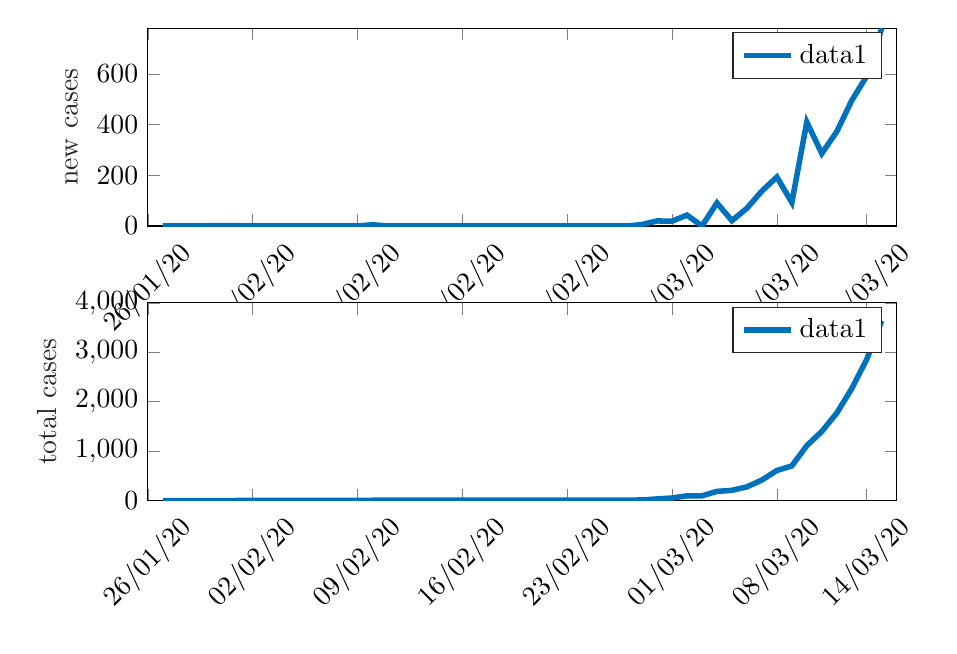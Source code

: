 % This file was created by matlab2tikz.
%
\definecolor{mycolor1}{rgb}{0.0,0.447,0.741}%
%
\begin{tikzpicture}

\begin{axis}[%
width=9.509cm,
height=2.512cm,
at={(0cm,3.488cm)},
scale only axis,
xmin=0,
xmax=50,
xtick={0,7,14,21,28,35,42,48},
xticklabels={{26/01/20},{02/02/20},{09/02/20},{16/02/20},{23/02/20},{01/03/20},{08/03/20},{14/03/20}},
xticklabel style={rotate=45},
ymin=0,
ymax=780,
ylabel style={font=\color{white!15!black}},
ylabel={new cases},
axis background/.style={fill=white},
legend style={legend cell align=left, align=left, draw=white!15!black}
]
\addplot [color=mycolor1, line width=2.0pt]
  table[row sep=crcr]{%
1	0\\
3	0\\
4	1\\
6	1\\
7	0\\
14	0\\
15	5\\
16	0\\
21	0\\
22	1\\
23	0\\
32	0\\
33	6\\
34	20\\
35	19\\
36	43\\
37	0\\
38	91\\
39	21\\
40	70\\
41	138\\
42	193\\
43	93\\
44	410\\
45	286\\
46	372\\
47	495\\
48	591\\
49	780\\
};
\addlegendentry{data1}

\end{axis}

\begin{axis}[%
width=9.509cm,
height=2.512cm,
at={(0cm,0cm)},
scale only axis,
xmin=0,
xmax=50,
xtick={0,7,14,21,28,35,42,48},
xticklabels={{26/01/20},{02/02/20},{09/02/20},{16/02/20},{23/02/20},{01/03/20},{08/03/20},{14/03/20}},
xticklabel style={rotate=45},
ymin=0,
ymax=4000,
ylabel style={font=\color{white!15!black}},
ylabel={total cases},
axis background/.style={fill=white},
legend style={legend cell align=left, align=left, draw=white!15!black}
]
\addplot [color=mycolor1, line width=2.0pt]
  table[row sep=crcr]{%
1	0\\
3	0\\
6	3\\
14	3\\
15	8\\
21	8\\
22	9\\
32	9\\
33	15\\
34	35\\
35	54\\
36	97\\
37	97\\
38	188\\
39	209\\
40	279\\
41	417\\
42	610\\
43	703\\
44	1113\\
45	1399\\
46	1771\\
47	2266\\
48	2857\\
49	3637\\
};
\addlegendentry{data1}

\end{axis}
\end{tikzpicture}%